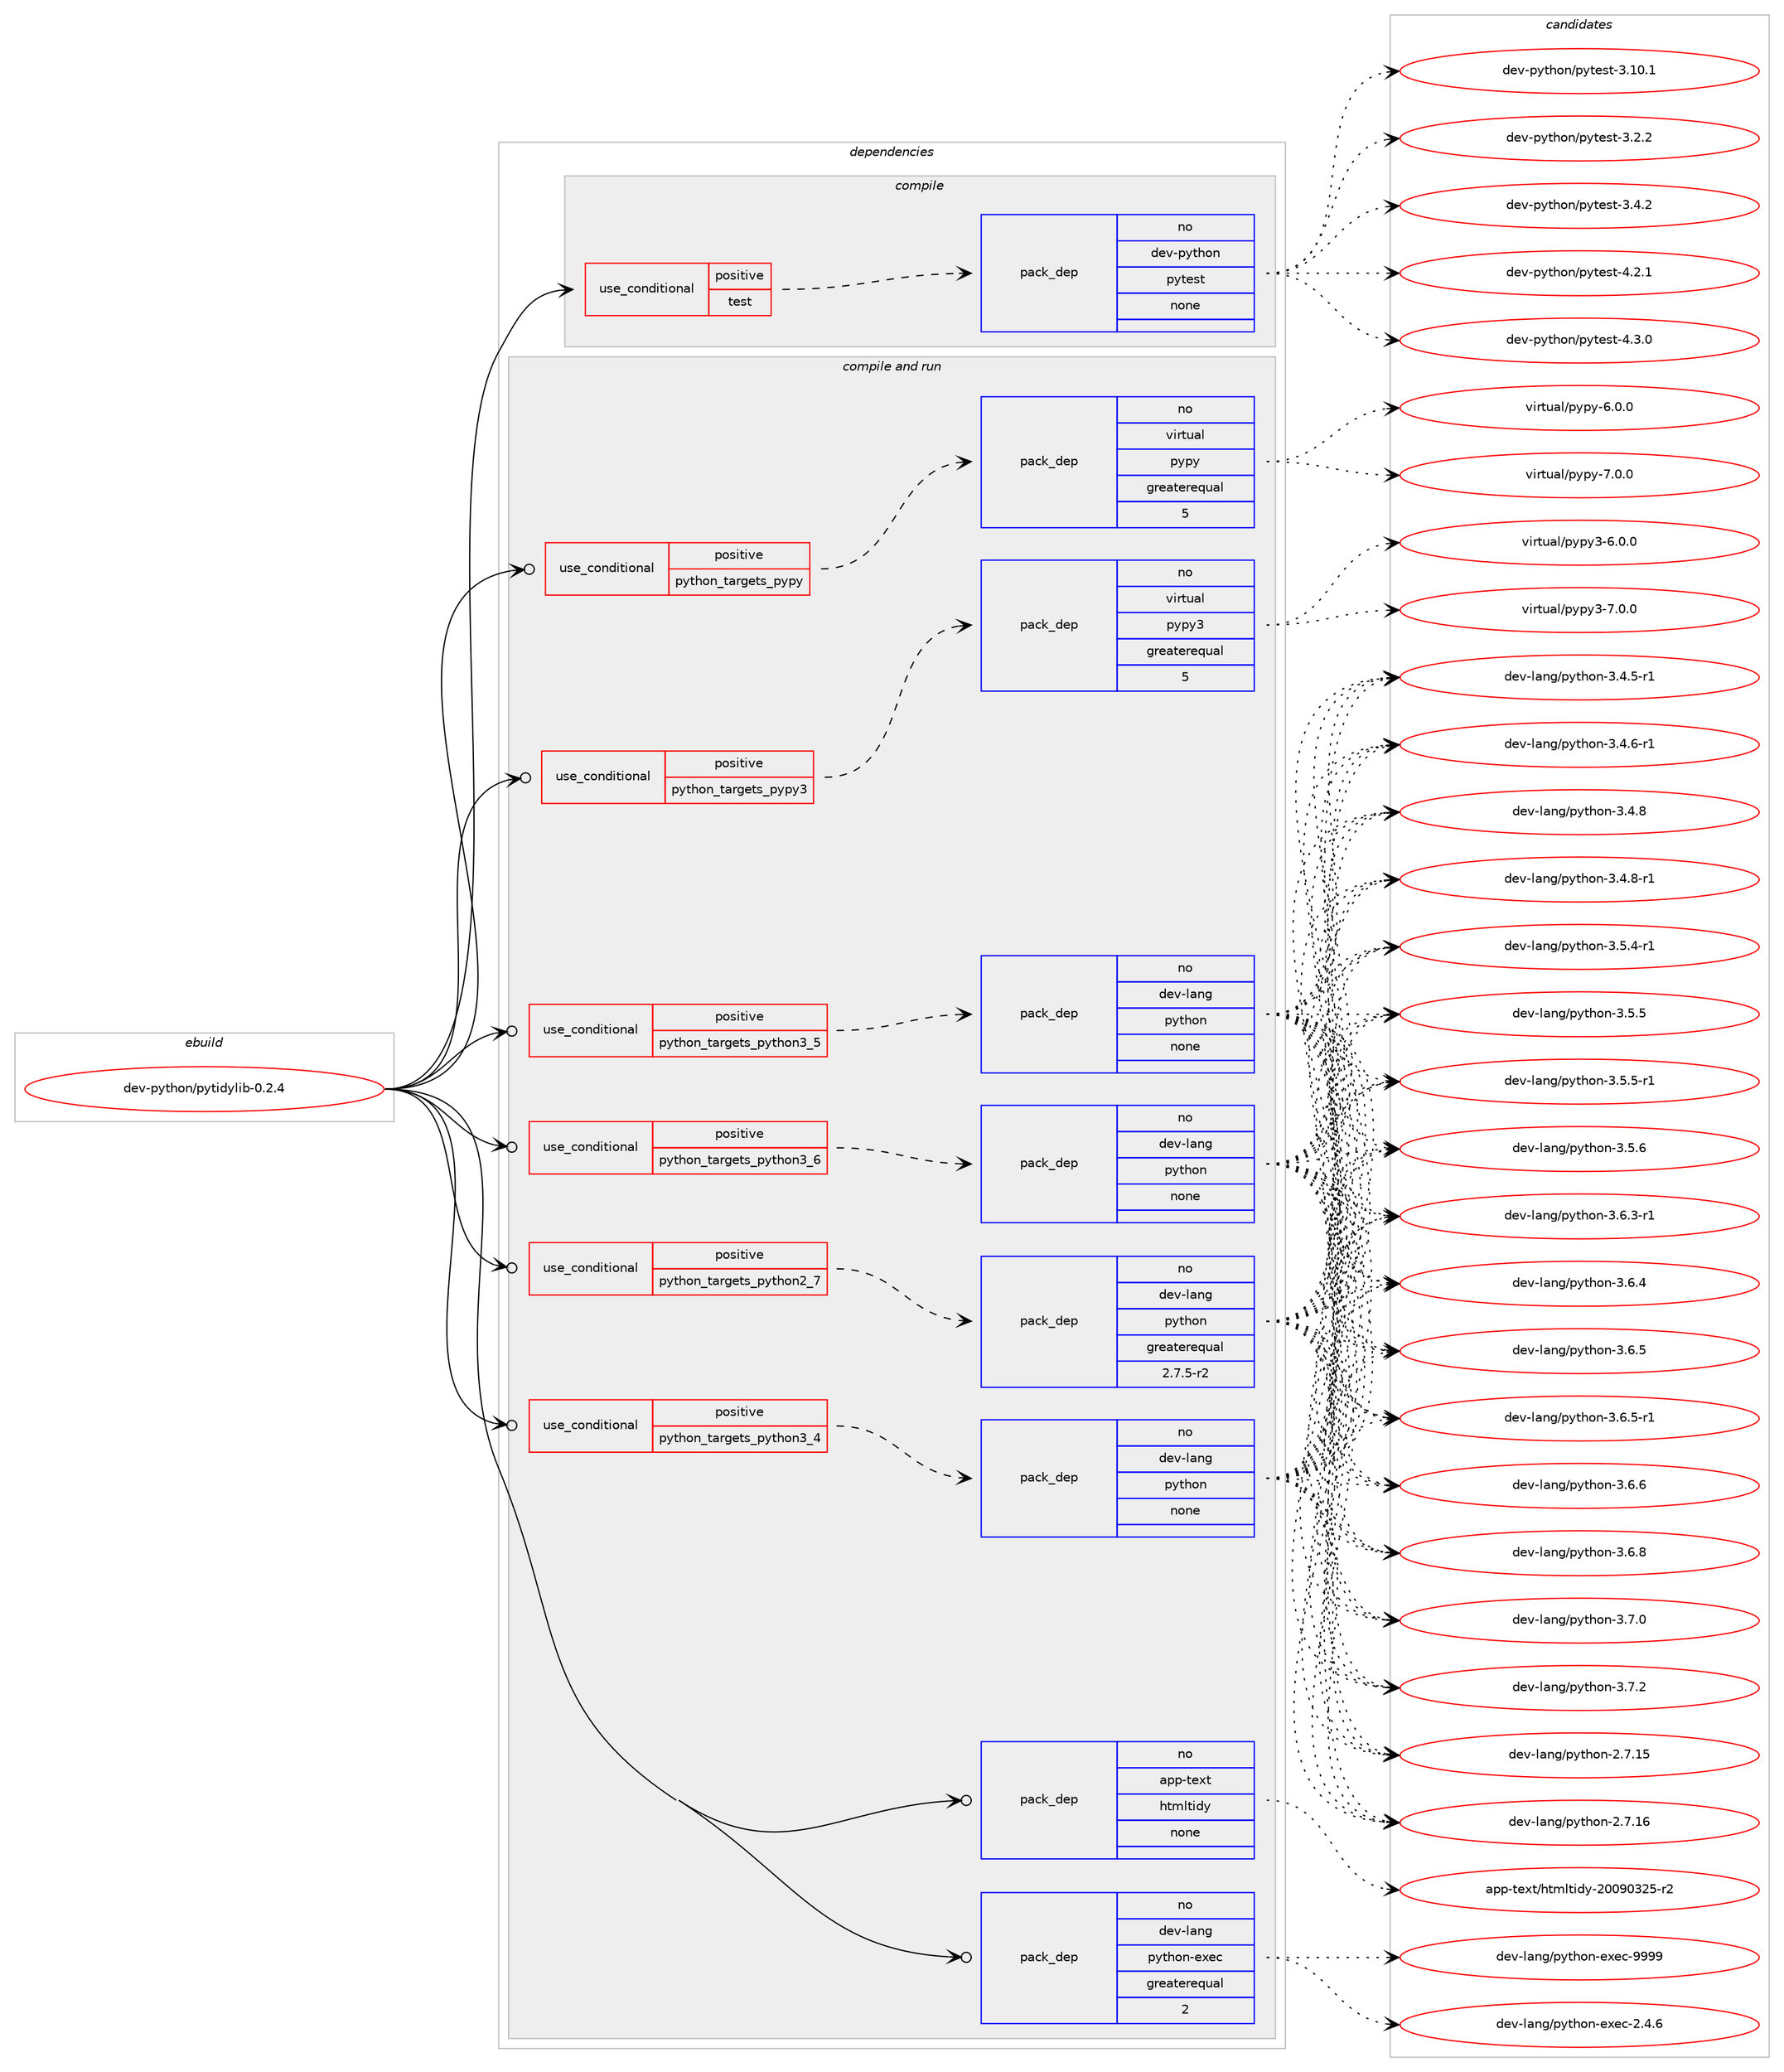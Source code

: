 digraph prolog {

# *************
# Graph options
# *************

newrank=true;
concentrate=true;
compound=true;
graph [rankdir=LR,fontname=Helvetica,fontsize=10,ranksep=1.5];#, ranksep=2.5, nodesep=0.2];
edge  [arrowhead=vee];
node  [fontname=Helvetica,fontsize=10];

# **********
# The ebuild
# **********

subgraph cluster_leftcol {
color=gray;
rank=same;
label=<<i>ebuild</i>>;
id [label="dev-python/pytidylib-0.2.4", color=red, width=4, href="../dev-python/pytidylib-0.2.4.svg"];
}

# ****************
# The dependencies
# ****************

subgraph cluster_midcol {
color=gray;
label=<<i>dependencies</i>>;
subgraph cluster_compile {
fillcolor="#eeeeee";
style=filled;
label=<<i>compile</i>>;
subgraph cond383228 {
dependency1437327 [label=<<TABLE BORDER="0" CELLBORDER="1" CELLSPACING="0" CELLPADDING="4"><TR><TD ROWSPAN="3" CELLPADDING="10">use_conditional</TD></TR><TR><TD>positive</TD></TR><TR><TD>test</TD></TR></TABLE>>, shape=none, color=red];
subgraph pack1030744 {
dependency1437328 [label=<<TABLE BORDER="0" CELLBORDER="1" CELLSPACING="0" CELLPADDING="4" WIDTH="220"><TR><TD ROWSPAN="6" CELLPADDING="30">pack_dep</TD></TR><TR><TD WIDTH="110">no</TD></TR><TR><TD>dev-python</TD></TR><TR><TD>pytest</TD></TR><TR><TD>none</TD></TR><TR><TD></TD></TR></TABLE>>, shape=none, color=blue];
}
dependency1437327:e -> dependency1437328:w [weight=20,style="dashed",arrowhead="vee"];
}
id:e -> dependency1437327:w [weight=20,style="solid",arrowhead="vee"];
}
subgraph cluster_compileandrun {
fillcolor="#eeeeee";
style=filled;
label=<<i>compile and run</i>>;
subgraph cond383229 {
dependency1437329 [label=<<TABLE BORDER="0" CELLBORDER="1" CELLSPACING="0" CELLPADDING="4"><TR><TD ROWSPAN="3" CELLPADDING="10">use_conditional</TD></TR><TR><TD>positive</TD></TR><TR><TD>python_targets_pypy</TD></TR></TABLE>>, shape=none, color=red];
subgraph pack1030745 {
dependency1437330 [label=<<TABLE BORDER="0" CELLBORDER="1" CELLSPACING="0" CELLPADDING="4" WIDTH="220"><TR><TD ROWSPAN="6" CELLPADDING="30">pack_dep</TD></TR><TR><TD WIDTH="110">no</TD></TR><TR><TD>virtual</TD></TR><TR><TD>pypy</TD></TR><TR><TD>greaterequal</TD></TR><TR><TD>5</TD></TR></TABLE>>, shape=none, color=blue];
}
dependency1437329:e -> dependency1437330:w [weight=20,style="dashed",arrowhead="vee"];
}
id:e -> dependency1437329:w [weight=20,style="solid",arrowhead="odotvee"];
subgraph cond383230 {
dependency1437331 [label=<<TABLE BORDER="0" CELLBORDER="1" CELLSPACING="0" CELLPADDING="4"><TR><TD ROWSPAN="3" CELLPADDING="10">use_conditional</TD></TR><TR><TD>positive</TD></TR><TR><TD>python_targets_pypy3</TD></TR></TABLE>>, shape=none, color=red];
subgraph pack1030746 {
dependency1437332 [label=<<TABLE BORDER="0" CELLBORDER="1" CELLSPACING="0" CELLPADDING="4" WIDTH="220"><TR><TD ROWSPAN="6" CELLPADDING="30">pack_dep</TD></TR><TR><TD WIDTH="110">no</TD></TR><TR><TD>virtual</TD></TR><TR><TD>pypy3</TD></TR><TR><TD>greaterequal</TD></TR><TR><TD>5</TD></TR></TABLE>>, shape=none, color=blue];
}
dependency1437331:e -> dependency1437332:w [weight=20,style="dashed",arrowhead="vee"];
}
id:e -> dependency1437331:w [weight=20,style="solid",arrowhead="odotvee"];
subgraph cond383231 {
dependency1437333 [label=<<TABLE BORDER="0" CELLBORDER="1" CELLSPACING="0" CELLPADDING="4"><TR><TD ROWSPAN="3" CELLPADDING="10">use_conditional</TD></TR><TR><TD>positive</TD></TR><TR><TD>python_targets_python2_7</TD></TR></TABLE>>, shape=none, color=red];
subgraph pack1030747 {
dependency1437334 [label=<<TABLE BORDER="0" CELLBORDER="1" CELLSPACING="0" CELLPADDING="4" WIDTH="220"><TR><TD ROWSPAN="6" CELLPADDING="30">pack_dep</TD></TR><TR><TD WIDTH="110">no</TD></TR><TR><TD>dev-lang</TD></TR><TR><TD>python</TD></TR><TR><TD>greaterequal</TD></TR><TR><TD>2.7.5-r2</TD></TR></TABLE>>, shape=none, color=blue];
}
dependency1437333:e -> dependency1437334:w [weight=20,style="dashed",arrowhead="vee"];
}
id:e -> dependency1437333:w [weight=20,style="solid",arrowhead="odotvee"];
subgraph cond383232 {
dependency1437335 [label=<<TABLE BORDER="0" CELLBORDER="1" CELLSPACING="0" CELLPADDING="4"><TR><TD ROWSPAN="3" CELLPADDING="10">use_conditional</TD></TR><TR><TD>positive</TD></TR><TR><TD>python_targets_python3_4</TD></TR></TABLE>>, shape=none, color=red];
subgraph pack1030748 {
dependency1437336 [label=<<TABLE BORDER="0" CELLBORDER="1" CELLSPACING="0" CELLPADDING="4" WIDTH="220"><TR><TD ROWSPAN="6" CELLPADDING="30">pack_dep</TD></TR><TR><TD WIDTH="110">no</TD></TR><TR><TD>dev-lang</TD></TR><TR><TD>python</TD></TR><TR><TD>none</TD></TR><TR><TD></TD></TR></TABLE>>, shape=none, color=blue];
}
dependency1437335:e -> dependency1437336:w [weight=20,style="dashed",arrowhead="vee"];
}
id:e -> dependency1437335:w [weight=20,style="solid",arrowhead="odotvee"];
subgraph cond383233 {
dependency1437337 [label=<<TABLE BORDER="0" CELLBORDER="1" CELLSPACING="0" CELLPADDING="4"><TR><TD ROWSPAN="3" CELLPADDING="10">use_conditional</TD></TR><TR><TD>positive</TD></TR><TR><TD>python_targets_python3_5</TD></TR></TABLE>>, shape=none, color=red];
subgraph pack1030749 {
dependency1437338 [label=<<TABLE BORDER="0" CELLBORDER="1" CELLSPACING="0" CELLPADDING="4" WIDTH="220"><TR><TD ROWSPAN="6" CELLPADDING="30">pack_dep</TD></TR><TR><TD WIDTH="110">no</TD></TR><TR><TD>dev-lang</TD></TR><TR><TD>python</TD></TR><TR><TD>none</TD></TR><TR><TD></TD></TR></TABLE>>, shape=none, color=blue];
}
dependency1437337:e -> dependency1437338:w [weight=20,style="dashed",arrowhead="vee"];
}
id:e -> dependency1437337:w [weight=20,style="solid",arrowhead="odotvee"];
subgraph cond383234 {
dependency1437339 [label=<<TABLE BORDER="0" CELLBORDER="1" CELLSPACING="0" CELLPADDING="4"><TR><TD ROWSPAN="3" CELLPADDING="10">use_conditional</TD></TR><TR><TD>positive</TD></TR><TR><TD>python_targets_python3_6</TD></TR></TABLE>>, shape=none, color=red];
subgraph pack1030750 {
dependency1437340 [label=<<TABLE BORDER="0" CELLBORDER="1" CELLSPACING="0" CELLPADDING="4" WIDTH="220"><TR><TD ROWSPAN="6" CELLPADDING="30">pack_dep</TD></TR><TR><TD WIDTH="110">no</TD></TR><TR><TD>dev-lang</TD></TR><TR><TD>python</TD></TR><TR><TD>none</TD></TR><TR><TD></TD></TR></TABLE>>, shape=none, color=blue];
}
dependency1437339:e -> dependency1437340:w [weight=20,style="dashed",arrowhead="vee"];
}
id:e -> dependency1437339:w [weight=20,style="solid",arrowhead="odotvee"];
subgraph pack1030751 {
dependency1437341 [label=<<TABLE BORDER="0" CELLBORDER="1" CELLSPACING="0" CELLPADDING="4" WIDTH="220"><TR><TD ROWSPAN="6" CELLPADDING="30">pack_dep</TD></TR><TR><TD WIDTH="110">no</TD></TR><TR><TD>app-text</TD></TR><TR><TD>htmltidy</TD></TR><TR><TD>none</TD></TR><TR><TD></TD></TR></TABLE>>, shape=none, color=blue];
}
id:e -> dependency1437341:w [weight=20,style="solid",arrowhead="odotvee"];
subgraph pack1030752 {
dependency1437342 [label=<<TABLE BORDER="0" CELLBORDER="1" CELLSPACING="0" CELLPADDING="4" WIDTH="220"><TR><TD ROWSPAN="6" CELLPADDING="30">pack_dep</TD></TR><TR><TD WIDTH="110">no</TD></TR><TR><TD>dev-lang</TD></TR><TR><TD>python-exec</TD></TR><TR><TD>greaterequal</TD></TR><TR><TD>2</TD></TR></TABLE>>, shape=none, color=blue];
}
id:e -> dependency1437342:w [weight=20,style="solid",arrowhead="odotvee"];
}
subgraph cluster_run {
fillcolor="#eeeeee";
style=filled;
label=<<i>run</i>>;
}
}

# **************
# The candidates
# **************

subgraph cluster_choices {
rank=same;
color=gray;
label=<<i>candidates</i>>;

subgraph choice1030744 {
color=black;
nodesep=1;
choice100101118451121211161041111104711212111610111511645514649484649 [label="dev-python/pytest-3.10.1", color=red, width=4,href="../dev-python/pytest-3.10.1.svg"];
choice1001011184511212111610411111047112121116101115116455146504650 [label="dev-python/pytest-3.2.2", color=red, width=4,href="../dev-python/pytest-3.2.2.svg"];
choice1001011184511212111610411111047112121116101115116455146524650 [label="dev-python/pytest-3.4.2", color=red, width=4,href="../dev-python/pytest-3.4.2.svg"];
choice1001011184511212111610411111047112121116101115116455246504649 [label="dev-python/pytest-4.2.1", color=red, width=4,href="../dev-python/pytest-4.2.1.svg"];
choice1001011184511212111610411111047112121116101115116455246514648 [label="dev-python/pytest-4.3.0", color=red, width=4,href="../dev-python/pytest-4.3.0.svg"];
dependency1437328:e -> choice100101118451121211161041111104711212111610111511645514649484649:w [style=dotted,weight="100"];
dependency1437328:e -> choice1001011184511212111610411111047112121116101115116455146504650:w [style=dotted,weight="100"];
dependency1437328:e -> choice1001011184511212111610411111047112121116101115116455146524650:w [style=dotted,weight="100"];
dependency1437328:e -> choice1001011184511212111610411111047112121116101115116455246504649:w [style=dotted,weight="100"];
dependency1437328:e -> choice1001011184511212111610411111047112121116101115116455246514648:w [style=dotted,weight="100"];
}
subgraph choice1030745 {
color=black;
nodesep=1;
choice1181051141161179710847112121112121455446484648 [label="virtual/pypy-6.0.0", color=red, width=4,href="../virtual/pypy-6.0.0.svg"];
choice1181051141161179710847112121112121455546484648 [label="virtual/pypy-7.0.0", color=red, width=4,href="../virtual/pypy-7.0.0.svg"];
dependency1437330:e -> choice1181051141161179710847112121112121455446484648:w [style=dotted,weight="100"];
dependency1437330:e -> choice1181051141161179710847112121112121455546484648:w [style=dotted,weight="100"];
}
subgraph choice1030746 {
color=black;
nodesep=1;
choice118105114116117971084711212111212151455446484648 [label="virtual/pypy3-6.0.0", color=red, width=4,href="../virtual/pypy3-6.0.0.svg"];
choice118105114116117971084711212111212151455546484648 [label="virtual/pypy3-7.0.0", color=red, width=4,href="../virtual/pypy3-7.0.0.svg"];
dependency1437332:e -> choice118105114116117971084711212111212151455446484648:w [style=dotted,weight="100"];
dependency1437332:e -> choice118105114116117971084711212111212151455546484648:w [style=dotted,weight="100"];
}
subgraph choice1030747 {
color=black;
nodesep=1;
choice10010111845108971101034711212111610411111045504655464953 [label="dev-lang/python-2.7.15", color=red, width=4,href="../dev-lang/python-2.7.15.svg"];
choice10010111845108971101034711212111610411111045504655464954 [label="dev-lang/python-2.7.16", color=red, width=4,href="../dev-lang/python-2.7.16.svg"];
choice1001011184510897110103471121211161041111104551465246534511449 [label="dev-lang/python-3.4.5-r1", color=red, width=4,href="../dev-lang/python-3.4.5-r1.svg"];
choice1001011184510897110103471121211161041111104551465246544511449 [label="dev-lang/python-3.4.6-r1", color=red, width=4,href="../dev-lang/python-3.4.6-r1.svg"];
choice100101118451089711010347112121116104111110455146524656 [label="dev-lang/python-3.4.8", color=red, width=4,href="../dev-lang/python-3.4.8.svg"];
choice1001011184510897110103471121211161041111104551465246564511449 [label="dev-lang/python-3.4.8-r1", color=red, width=4,href="../dev-lang/python-3.4.8-r1.svg"];
choice1001011184510897110103471121211161041111104551465346524511449 [label="dev-lang/python-3.5.4-r1", color=red, width=4,href="../dev-lang/python-3.5.4-r1.svg"];
choice100101118451089711010347112121116104111110455146534653 [label="dev-lang/python-3.5.5", color=red, width=4,href="../dev-lang/python-3.5.5.svg"];
choice1001011184510897110103471121211161041111104551465346534511449 [label="dev-lang/python-3.5.5-r1", color=red, width=4,href="../dev-lang/python-3.5.5-r1.svg"];
choice100101118451089711010347112121116104111110455146534654 [label="dev-lang/python-3.5.6", color=red, width=4,href="../dev-lang/python-3.5.6.svg"];
choice1001011184510897110103471121211161041111104551465446514511449 [label="dev-lang/python-3.6.3-r1", color=red, width=4,href="../dev-lang/python-3.6.3-r1.svg"];
choice100101118451089711010347112121116104111110455146544652 [label="dev-lang/python-3.6.4", color=red, width=4,href="../dev-lang/python-3.6.4.svg"];
choice100101118451089711010347112121116104111110455146544653 [label="dev-lang/python-3.6.5", color=red, width=4,href="../dev-lang/python-3.6.5.svg"];
choice1001011184510897110103471121211161041111104551465446534511449 [label="dev-lang/python-3.6.5-r1", color=red, width=4,href="../dev-lang/python-3.6.5-r1.svg"];
choice100101118451089711010347112121116104111110455146544654 [label="dev-lang/python-3.6.6", color=red, width=4,href="../dev-lang/python-3.6.6.svg"];
choice100101118451089711010347112121116104111110455146544656 [label="dev-lang/python-3.6.8", color=red, width=4,href="../dev-lang/python-3.6.8.svg"];
choice100101118451089711010347112121116104111110455146554648 [label="dev-lang/python-3.7.0", color=red, width=4,href="../dev-lang/python-3.7.0.svg"];
choice100101118451089711010347112121116104111110455146554650 [label="dev-lang/python-3.7.2", color=red, width=4,href="../dev-lang/python-3.7.2.svg"];
dependency1437334:e -> choice10010111845108971101034711212111610411111045504655464953:w [style=dotted,weight="100"];
dependency1437334:e -> choice10010111845108971101034711212111610411111045504655464954:w [style=dotted,weight="100"];
dependency1437334:e -> choice1001011184510897110103471121211161041111104551465246534511449:w [style=dotted,weight="100"];
dependency1437334:e -> choice1001011184510897110103471121211161041111104551465246544511449:w [style=dotted,weight="100"];
dependency1437334:e -> choice100101118451089711010347112121116104111110455146524656:w [style=dotted,weight="100"];
dependency1437334:e -> choice1001011184510897110103471121211161041111104551465246564511449:w [style=dotted,weight="100"];
dependency1437334:e -> choice1001011184510897110103471121211161041111104551465346524511449:w [style=dotted,weight="100"];
dependency1437334:e -> choice100101118451089711010347112121116104111110455146534653:w [style=dotted,weight="100"];
dependency1437334:e -> choice1001011184510897110103471121211161041111104551465346534511449:w [style=dotted,weight="100"];
dependency1437334:e -> choice100101118451089711010347112121116104111110455146534654:w [style=dotted,weight="100"];
dependency1437334:e -> choice1001011184510897110103471121211161041111104551465446514511449:w [style=dotted,weight="100"];
dependency1437334:e -> choice100101118451089711010347112121116104111110455146544652:w [style=dotted,weight="100"];
dependency1437334:e -> choice100101118451089711010347112121116104111110455146544653:w [style=dotted,weight="100"];
dependency1437334:e -> choice1001011184510897110103471121211161041111104551465446534511449:w [style=dotted,weight="100"];
dependency1437334:e -> choice100101118451089711010347112121116104111110455146544654:w [style=dotted,weight="100"];
dependency1437334:e -> choice100101118451089711010347112121116104111110455146544656:w [style=dotted,weight="100"];
dependency1437334:e -> choice100101118451089711010347112121116104111110455146554648:w [style=dotted,weight="100"];
dependency1437334:e -> choice100101118451089711010347112121116104111110455146554650:w [style=dotted,weight="100"];
}
subgraph choice1030748 {
color=black;
nodesep=1;
choice10010111845108971101034711212111610411111045504655464953 [label="dev-lang/python-2.7.15", color=red, width=4,href="../dev-lang/python-2.7.15.svg"];
choice10010111845108971101034711212111610411111045504655464954 [label="dev-lang/python-2.7.16", color=red, width=4,href="../dev-lang/python-2.7.16.svg"];
choice1001011184510897110103471121211161041111104551465246534511449 [label="dev-lang/python-3.4.5-r1", color=red, width=4,href="../dev-lang/python-3.4.5-r1.svg"];
choice1001011184510897110103471121211161041111104551465246544511449 [label="dev-lang/python-3.4.6-r1", color=red, width=4,href="../dev-lang/python-3.4.6-r1.svg"];
choice100101118451089711010347112121116104111110455146524656 [label="dev-lang/python-3.4.8", color=red, width=4,href="../dev-lang/python-3.4.8.svg"];
choice1001011184510897110103471121211161041111104551465246564511449 [label="dev-lang/python-3.4.8-r1", color=red, width=4,href="../dev-lang/python-3.4.8-r1.svg"];
choice1001011184510897110103471121211161041111104551465346524511449 [label="dev-lang/python-3.5.4-r1", color=red, width=4,href="../dev-lang/python-3.5.4-r1.svg"];
choice100101118451089711010347112121116104111110455146534653 [label="dev-lang/python-3.5.5", color=red, width=4,href="../dev-lang/python-3.5.5.svg"];
choice1001011184510897110103471121211161041111104551465346534511449 [label="dev-lang/python-3.5.5-r1", color=red, width=4,href="../dev-lang/python-3.5.5-r1.svg"];
choice100101118451089711010347112121116104111110455146534654 [label="dev-lang/python-3.5.6", color=red, width=4,href="../dev-lang/python-3.5.6.svg"];
choice1001011184510897110103471121211161041111104551465446514511449 [label="dev-lang/python-3.6.3-r1", color=red, width=4,href="../dev-lang/python-3.6.3-r1.svg"];
choice100101118451089711010347112121116104111110455146544652 [label="dev-lang/python-3.6.4", color=red, width=4,href="../dev-lang/python-3.6.4.svg"];
choice100101118451089711010347112121116104111110455146544653 [label="dev-lang/python-3.6.5", color=red, width=4,href="../dev-lang/python-3.6.5.svg"];
choice1001011184510897110103471121211161041111104551465446534511449 [label="dev-lang/python-3.6.5-r1", color=red, width=4,href="../dev-lang/python-3.6.5-r1.svg"];
choice100101118451089711010347112121116104111110455146544654 [label="dev-lang/python-3.6.6", color=red, width=4,href="../dev-lang/python-3.6.6.svg"];
choice100101118451089711010347112121116104111110455146544656 [label="dev-lang/python-3.6.8", color=red, width=4,href="../dev-lang/python-3.6.8.svg"];
choice100101118451089711010347112121116104111110455146554648 [label="dev-lang/python-3.7.0", color=red, width=4,href="../dev-lang/python-3.7.0.svg"];
choice100101118451089711010347112121116104111110455146554650 [label="dev-lang/python-3.7.2", color=red, width=4,href="../dev-lang/python-3.7.2.svg"];
dependency1437336:e -> choice10010111845108971101034711212111610411111045504655464953:w [style=dotted,weight="100"];
dependency1437336:e -> choice10010111845108971101034711212111610411111045504655464954:w [style=dotted,weight="100"];
dependency1437336:e -> choice1001011184510897110103471121211161041111104551465246534511449:w [style=dotted,weight="100"];
dependency1437336:e -> choice1001011184510897110103471121211161041111104551465246544511449:w [style=dotted,weight="100"];
dependency1437336:e -> choice100101118451089711010347112121116104111110455146524656:w [style=dotted,weight="100"];
dependency1437336:e -> choice1001011184510897110103471121211161041111104551465246564511449:w [style=dotted,weight="100"];
dependency1437336:e -> choice1001011184510897110103471121211161041111104551465346524511449:w [style=dotted,weight="100"];
dependency1437336:e -> choice100101118451089711010347112121116104111110455146534653:w [style=dotted,weight="100"];
dependency1437336:e -> choice1001011184510897110103471121211161041111104551465346534511449:w [style=dotted,weight="100"];
dependency1437336:e -> choice100101118451089711010347112121116104111110455146534654:w [style=dotted,weight="100"];
dependency1437336:e -> choice1001011184510897110103471121211161041111104551465446514511449:w [style=dotted,weight="100"];
dependency1437336:e -> choice100101118451089711010347112121116104111110455146544652:w [style=dotted,weight="100"];
dependency1437336:e -> choice100101118451089711010347112121116104111110455146544653:w [style=dotted,weight="100"];
dependency1437336:e -> choice1001011184510897110103471121211161041111104551465446534511449:w [style=dotted,weight="100"];
dependency1437336:e -> choice100101118451089711010347112121116104111110455146544654:w [style=dotted,weight="100"];
dependency1437336:e -> choice100101118451089711010347112121116104111110455146544656:w [style=dotted,weight="100"];
dependency1437336:e -> choice100101118451089711010347112121116104111110455146554648:w [style=dotted,weight="100"];
dependency1437336:e -> choice100101118451089711010347112121116104111110455146554650:w [style=dotted,weight="100"];
}
subgraph choice1030749 {
color=black;
nodesep=1;
choice10010111845108971101034711212111610411111045504655464953 [label="dev-lang/python-2.7.15", color=red, width=4,href="../dev-lang/python-2.7.15.svg"];
choice10010111845108971101034711212111610411111045504655464954 [label="dev-lang/python-2.7.16", color=red, width=4,href="../dev-lang/python-2.7.16.svg"];
choice1001011184510897110103471121211161041111104551465246534511449 [label="dev-lang/python-3.4.5-r1", color=red, width=4,href="../dev-lang/python-3.4.5-r1.svg"];
choice1001011184510897110103471121211161041111104551465246544511449 [label="dev-lang/python-3.4.6-r1", color=red, width=4,href="../dev-lang/python-3.4.6-r1.svg"];
choice100101118451089711010347112121116104111110455146524656 [label="dev-lang/python-3.4.8", color=red, width=4,href="../dev-lang/python-3.4.8.svg"];
choice1001011184510897110103471121211161041111104551465246564511449 [label="dev-lang/python-3.4.8-r1", color=red, width=4,href="../dev-lang/python-3.4.8-r1.svg"];
choice1001011184510897110103471121211161041111104551465346524511449 [label="dev-lang/python-3.5.4-r1", color=red, width=4,href="../dev-lang/python-3.5.4-r1.svg"];
choice100101118451089711010347112121116104111110455146534653 [label="dev-lang/python-3.5.5", color=red, width=4,href="../dev-lang/python-3.5.5.svg"];
choice1001011184510897110103471121211161041111104551465346534511449 [label="dev-lang/python-3.5.5-r1", color=red, width=4,href="../dev-lang/python-3.5.5-r1.svg"];
choice100101118451089711010347112121116104111110455146534654 [label="dev-lang/python-3.5.6", color=red, width=4,href="../dev-lang/python-3.5.6.svg"];
choice1001011184510897110103471121211161041111104551465446514511449 [label="dev-lang/python-3.6.3-r1", color=red, width=4,href="../dev-lang/python-3.6.3-r1.svg"];
choice100101118451089711010347112121116104111110455146544652 [label="dev-lang/python-3.6.4", color=red, width=4,href="../dev-lang/python-3.6.4.svg"];
choice100101118451089711010347112121116104111110455146544653 [label="dev-lang/python-3.6.5", color=red, width=4,href="../dev-lang/python-3.6.5.svg"];
choice1001011184510897110103471121211161041111104551465446534511449 [label="dev-lang/python-3.6.5-r1", color=red, width=4,href="../dev-lang/python-3.6.5-r1.svg"];
choice100101118451089711010347112121116104111110455146544654 [label="dev-lang/python-3.6.6", color=red, width=4,href="../dev-lang/python-3.6.6.svg"];
choice100101118451089711010347112121116104111110455146544656 [label="dev-lang/python-3.6.8", color=red, width=4,href="../dev-lang/python-3.6.8.svg"];
choice100101118451089711010347112121116104111110455146554648 [label="dev-lang/python-3.7.0", color=red, width=4,href="../dev-lang/python-3.7.0.svg"];
choice100101118451089711010347112121116104111110455146554650 [label="dev-lang/python-3.7.2", color=red, width=4,href="../dev-lang/python-3.7.2.svg"];
dependency1437338:e -> choice10010111845108971101034711212111610411111045504655464953:w [style=dotted,weight="100"];
dependency1437338:e -> choice10010111845108971101034711212111610411111045504655464954:w [style=dotted,weight="100"];
dependency1437338:e -> choice1001011184510897110103471121211161041111104551465246534511449:w [style=dotted,weight="100"];
dependency1437338:e -> choice1001011184510897110103471121211161041111104551465246544511449:w [style=dotted,weight="100"];
dependency1437338:e -> choice100101118451089711010347112121116104111110455146524656:w [style=dotted,weight="100"];
dependency1437338:e -> choice1001011184510897110103471121211161041111104551465246564511449:w [style=dotted,weight="100"];
dependency1437338:e -> choice1001011184510897110103471121211161041111104551465346524511449:w [style=dotted,weight="100"];
dependency1437338:e -> choice100101118451089711010347112121116104111110455146534653:w [style=dotted,weight="100"];
dependency1437338:e -> choice1001011184510897110103471121211161041111104551465346534511449:w [style=dotted,weight="100"];
dependency1437338:e -> choice100101118451089711010347112121116104111110455146534654:w [style=dotted,weight="100"];
dependency1437338:e -> choice1001011184510897110103471121211161041111104551465446514511449:w [style=dotted,weight="100"];
dependency1437338:e -> choice100101118451089711010347112121116104111110455146544652:w [style=dotted,weight="100"];
dependency1437338:e -> choice100101118451089711010347112121116104111110455146544653:w [style=dotted,weight="100"];
dependency1437338:e -> choice1001011184510897110103471121211161041111104551465446534511449:w [style=dotted,weight="100"];
dependency1437338:e -> choice100101118451089711010347112121116104111110455146544654:w [style=dotted,weight="100"];
dependency1437338:e -> choice100101118451089711010347112121116104111110455146544656:w [style=dotted,weight="100"];
dependency1437338:e -> choice100101118451089711010347112121116104111110455146554648:w [style=dotted,weight="100"];
dependency1437338:e -> choice100101118451089711010347112121116104111110455146554650:w [style=dotted,weight="100"];
}
subgraph choice1030750 {
color=black;
nodesep=1;
choice10010111845108971101034711212111610411111045504655464953 [label="dev-lang/python-2.7.15", color=red, width=4,href="../dev-lang/python-2.7.15.svg"];
choice10010111845108971101034711212111610411111045504655464954 [label="dev-lang/python-2.7.16", color=red, width=4,href="../dev-lang/python-2.7.16.svg"];
choice1001011184510897110103471121211161041111104551465246534511449 [label="dev-lang/python-3.4.5-r1", color=red, width=4,href="../dev-lang/python-3.4.5-r1.svg"];
choice1001011184510897110103471121211161041111104551465246544511449 [label="dev-lang/python-3.4.6-r1", color=red, width=4,href="../dev-lang/python-3.4.6-r1.svg"];
choice100101118451089711010347112121116104111110455146524656 [label="dev-lang/python-3.4.8", color=red, width=4,href="../dev-lang/python-3.4.8.svg"];
choice1001011184510897110103471121211161041111104551465246564511449 [label="dev-lang/python-3.4.8-r1", color=red, width=4,href="../dev-lang/python-3.4.8-r1.svg"];
choice1001011184510897110103471121211161041111104551465346524511449 [label="dev-lang/python-3.5.4-r1", color=red, width=4,href="../dev-lang/python-3.5.4-r1.svg"];
choice100101118451089711010347112121116104111110455146534653 [label="dev-lang/python-3.5.5", color=red, width=4,href="../dev-lang/python-3.5.5.svg"];
choice1001011184510897110103471121211161041111104551465346534511449 [label="dev-lang/python-3.5.5-r1", color=red, width=4,href="../dev-lang/python-3.5.5-r1.svg"];
choice100101118451089711010347112121116104111110455146534654 [label="dev-lang/python-3.5.6", color=red, width=4,href="../dev-lang/python-3.5.6.svg"];
choice1001011184510897110103471121211161041111104551465446514511449 [label="dev-lang/python-3.6.3-r1", color=red, width=4,href="../dev-lang/python-3.6.3-r1.svg"];
choice100101118451089711010347112121116104111110455146544652 [label="dev-lang/python-3.6.4", color=red, width=4,href="../dev-lang/python-3.6.4.svg"];
choice100101118451089711010347112121116104111110455146544653 [label="dev-lang/python-3.6.5", color=red, width=4,href="../dev-lang/python-3.6.5.svg"];
choice1001011184510897110103471121211161041111104551465446534511449 [label="dev-lang/python-3.6.5-r1", color=red, width=4,href="../dev-lang/python-3.6.5-r1.svg"];
choice100101118451089711010347112121116104111110455146544654 [label="dev-lang/python-3.6.6", color=red, width=4,href="../dev-lang/python-3.6.6.svg"];
choice100101118451089711010347112121116104111110455146544656 [label="dev-lang/python-3.6.8", color=red, width=4,href="../dev-lang/python-3.6.8.svg"];
choice100101118451089711010347112121116104111110455146554648 [label="dev-lang/python-3.7.0", color=red, width=4,href="../dev-lang/python-3.7.0.svg"];
choice100101118451089711010347112121116104111110455146554650 [label="dev-lang/python-3.7.2", color=red, width=4,href="../dev-lang/python-3.7.2.svg"];
dependency1437340:e -> choice10010111845108971101034711212111610411111045504655464953:w [style=dotted,weight="100"];
dependency1437340:e -> choice10010111845108971101034711212111610411111045504655464954:w [style=dotted,weight="100"];
dependency1437340:e -> choice1001011184510897110103471121211161041111104551465246534511449:w [style=dotted,weight="100"];
dependency1437340:e -> choice1001011184510897110103471121211161041111104551465246544511449:w [style=dotted,weight="100"];
dependency1437340:e -> choice100101118451089711010347112121116104111110455146524656:w [style=dotted,weight="100"];
dependency1437340:e -> choice1001011184510897110103471121211161041111104551465246564511449:w [style=dotted,weight="100"];
dependency1437340:e -> choice1001011184510897110103471121211161041111104551465346524511449:w [style=dotted,weight="100"];
dependency1437340:e -> choice100101118451089711010347112121116104111110455146534653:w [style=dotted,weight="100"];
dependency1437340:e -> choice1001011184510897110103471121211161041111104551465346534511449:w [style=dotted,weight="100"];
dependency1437340:e -> choice100101118451089711010347112121116104111110455146534654:w [style=dotted,weight="100"];
dependency1437340:e -> choice1001011184510897110103471121211161041111104551465446514511449:w [style=dotted,weight="100"];
dependency1437340:e -> choice100101118451089711010347112121116104111110455146544652:w [style=dotted,weight="100"];
dependency1437340:e -> choice100101118451089711010347112121116104111110455146544653:w [style=dotted,weight="100"];
dependency1437340:e -> choice1001011184510897110103471121211161041111104551465446534511449:w [style=dotted,weight="100"];
dependency1437340:e -> choice100101118451089711010347112121116104111110455146544654:w [style=dotted,weight="100"];
dependency1437340:e -> choice100101118451089711010347112121116104111110455146544656:w [style=dotted,weight="100"];
dependency1437340:e -> choice100101118451089711010347112121116104111110455146554648:w [style=dotted,weight="100"];
dependency1437340:e -> choice100101118451089711010347112121116104111110455146554650:w [style=dotted,weight="100"];
}
subgraph choice1030751 {
color=black;
nodesep=1;
choice9711211245116101120116471041161091081161051001214550484857485150534511450 [label="app-text/htmltidy-20090325-r2", color=red, width=4,href="../app-text/htmltidy-20090325-r2.svg"];
dependency1437341:e -> choice9711211245116101120116471041161091081161051001214550484857485150534511450:w [style=dotted,weight="100"];
}
subgraph choice1030752 {
color=black;
nodesep=1;
choice1001011184510897110103471121211161041111104510112010199455046524654 [label="dev-lang/python-exec-2.4.6", color=red, width=4,href="../dev-lang/python-exec-2.4.6.svg"];
choice10010111845108971101034711212111610411111045101120101994557575757 [label="dev-lang/python-exec-9999", color=red, width=4,href="../dev-lang/python-exec-9999.svg"];
dependency1437342:e -> choice1001011184510897110103471121211161041111104510112010199455046524654:w [style=dotted,weight="100"];
dependency1437342:e -> choice10010111845108971101034711212111610411111045101120101994557575757:w [style=dotted,weight="100"];
}
}

}
